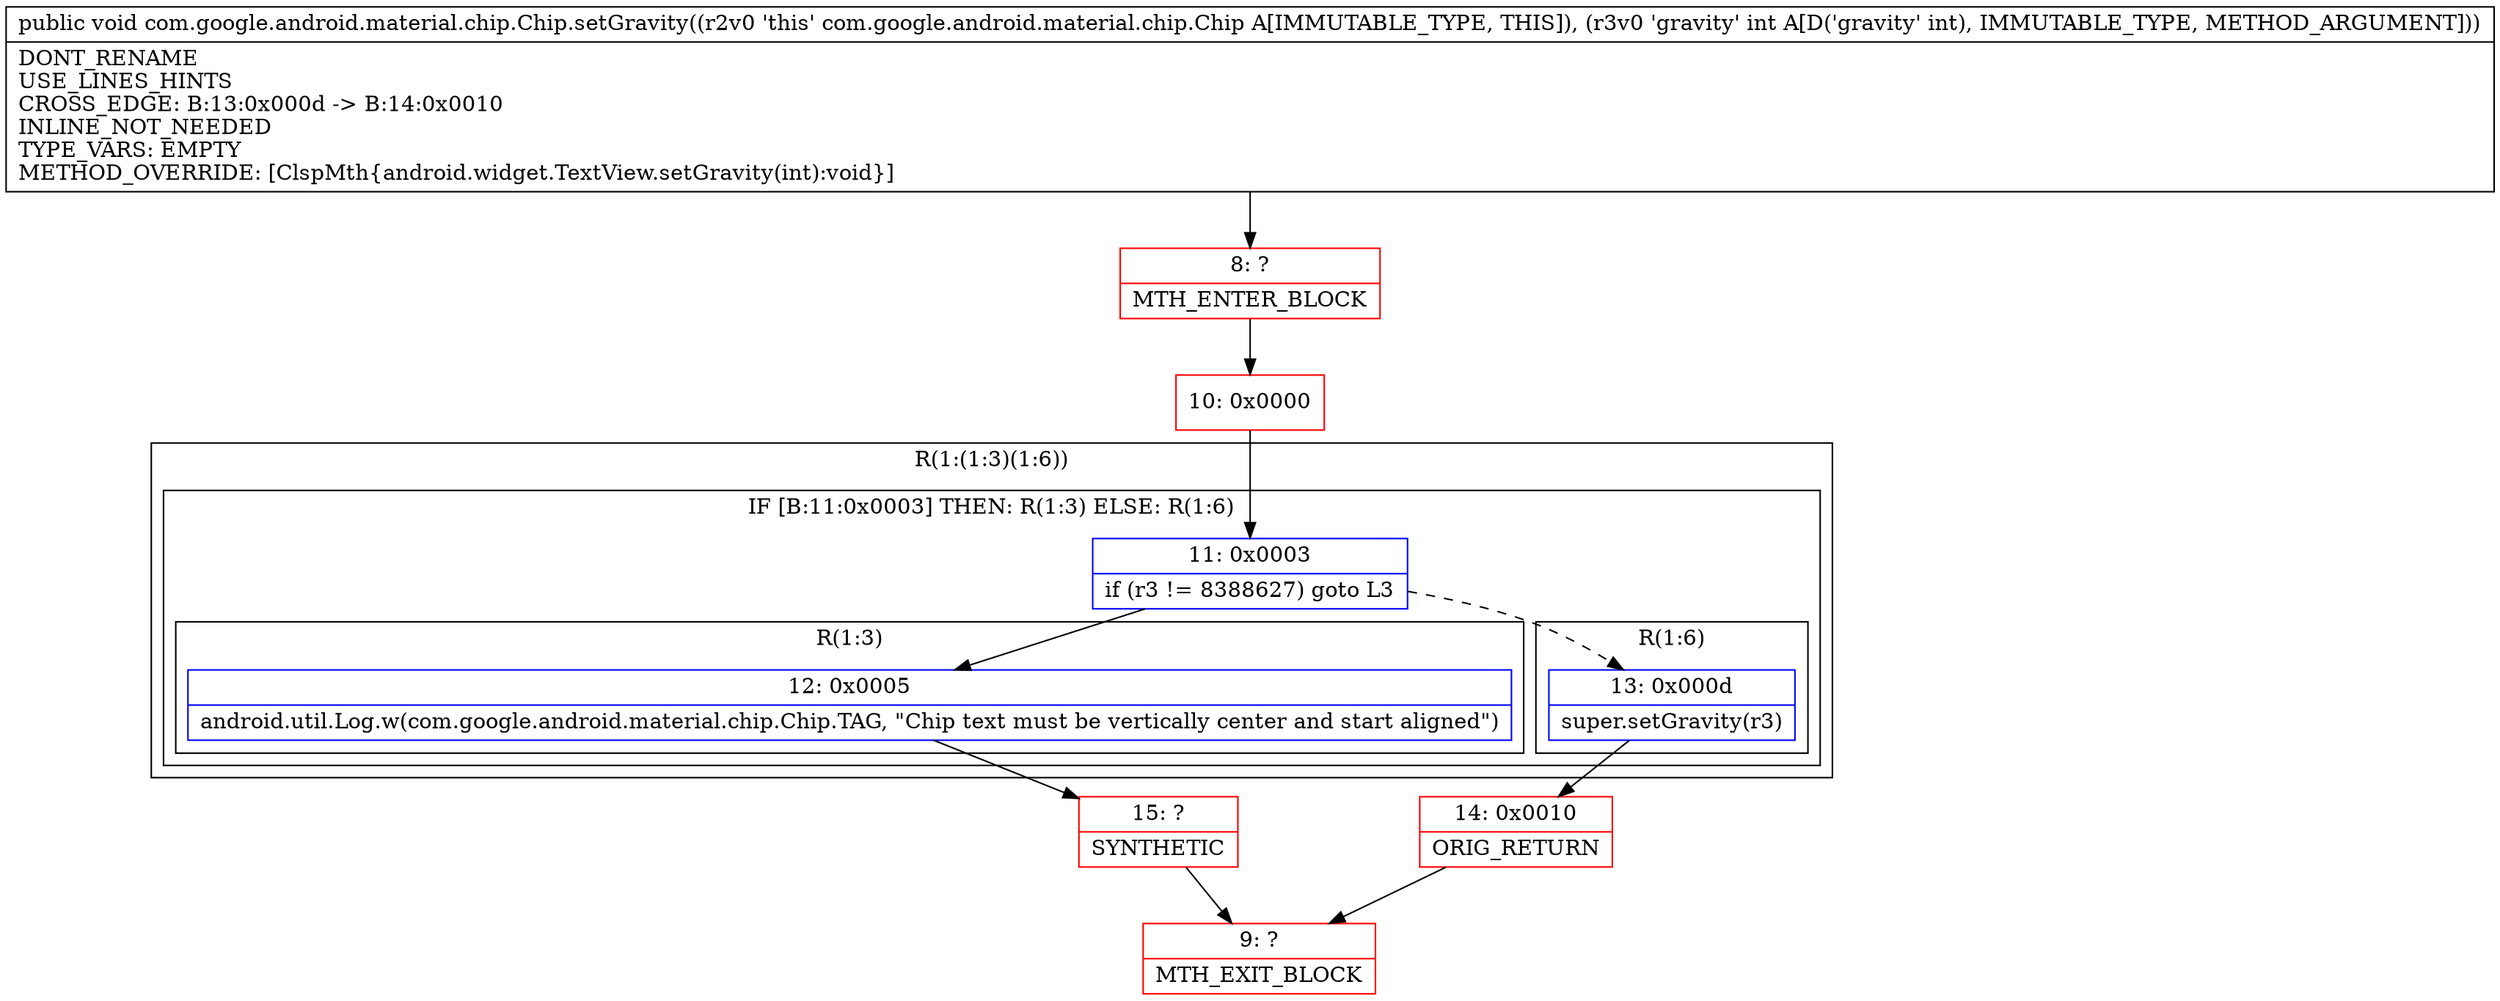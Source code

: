 digraph "CFG forcom.google.android.material.chip.Chip.setGravity(I)V" {
subgraph cluster_Region_734101518 {
label = "R(1:(1:3)(1:6))";
node [shape=record,color=blue];
subgraph cluster_IfRegion_1616477198 {
label = "IF [B:11:0x0003] THEN: R(1:3) ELSE: R(1:6)";
node [shape=record,color=blue];
Node_11 [shape=record,label="{11\:\ 0x0003|if (r3 != 8388627) goto L3\l}"];
subgraph cluster_Region_195669145 {
label = "R(1:3)";
node [shape=record,color=blue];
Node_12 [shape=record,label="{12\:\ 0x0005|android.util.Log.w(com.google.android.material.chip.Chip.TAG, \"Chip text must be vertically center and start aligned\")\l}"];
}
subgraph cluster_Region_4372839 {
label = "R(1:6)";
node [shape=record,color=blue];
Node_13 [shape=record,label="{13\:\ 0x000d|super.setGravity(r3)\l}"];
}
}
}
Node_8 [shape=record,color=red,label="{8\:\ ?|MTH_ENTER_BLOCK\l}"];
Node_10 [shape=record,color=red,label="{10\:\ 0x0000}"];
Node_15 [shape=record,color=red,label="{15\:\ ?|SYNTHETIC\l}"];
Node_9 [shape=record,color=red,label="{9\:\ ?|MTH_EXIT_BLOCK\l}"];
Node_14 [shape=record,color=red,label="{14\:\ 0x0010|ORIG_RETURN\l}"];
MethodNode[shape=record,label="{public void com.google.android.material.chip.Chip.setGravity((r2v0 'this' com.google.android.material.chip.Chip A[IMMUTABLE_TYPE, THIS]), (r3v0 'gravity' int A[D('gravity' int), IMMUTABLE_TYPE, METHOD_ARGUMENT]))  | DONT_RENAME\lUSE_LINES_HINTS\lCROSS_EDGE: B:13:0x000d \-\> B:14:0x0010\lINLINE_NOT_NEEDED\lTYPE_VARS: EMPTY\lMETHOD_OVERRIDE: [ClspMth\{android.widget.TextView.setGravity(int):void\}]\l}"];
MethodNode -> Node_8;Node_11 -> Node_12;
Node_11 -> Node_13[style=dashed];
Node_12 -> Node_15;
Node_13 -> Node_14;
Node_8 -> Node_10;
Node_10 -> Node_11;
Node_15 -> Node_9;
Node_14 -> Node_9;
}

